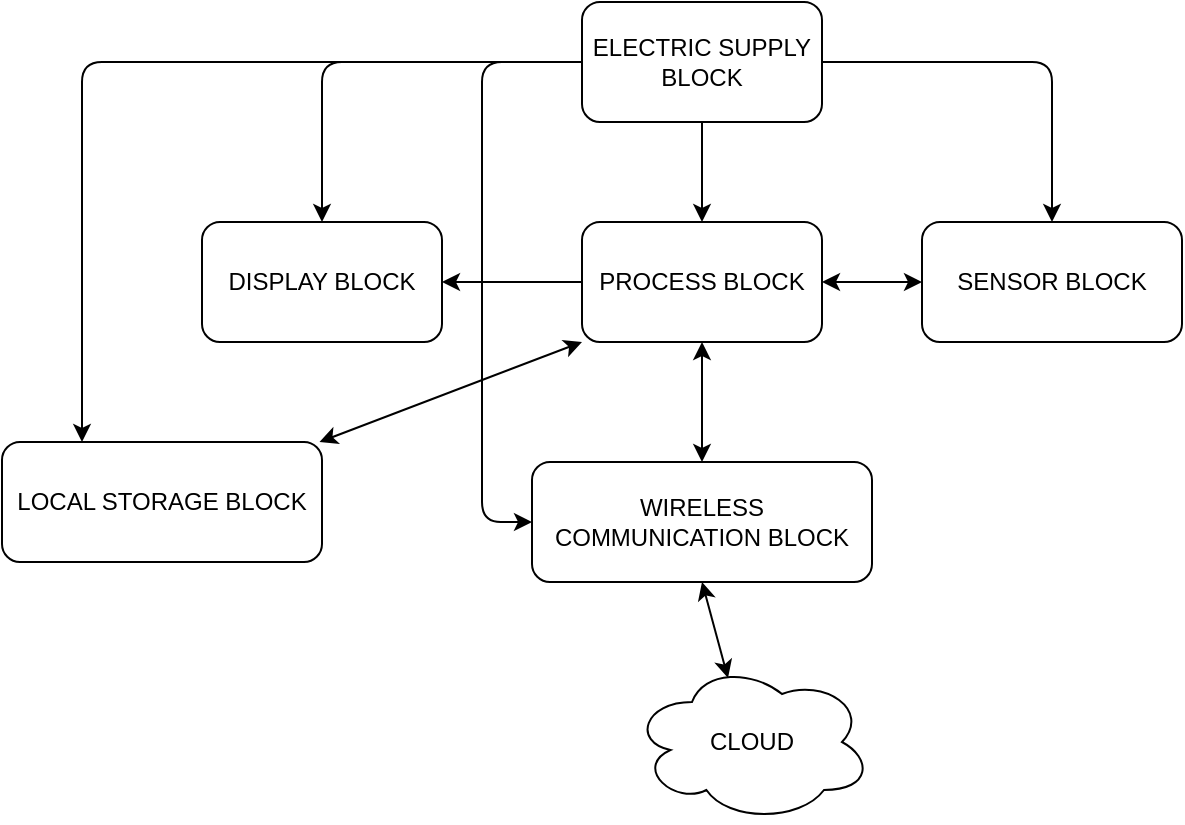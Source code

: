 <mxfile>
    <diagram id="bU9dGrWYhVGgzUHTFKjd" name="BLOCK_FUNCTION">
        <mxGraphModel dx="600" dy="1663" grid="1" gridSize="10" guides="1" tooltips="1" connect="1" arrows="1" fold="1" page="1" pageScale="1" pageWidth="850" pageHeight="1100" math="0" shadow="0">
            <root>
                <mxCell id="0"/>
                <mxCell id="1" parent="0"/>
                <mxCell id="2" style="edgeStyle=none;html=1;exitX=0;exitY=0.5;exitDx=0;exitDy=0;entryX=1;entryY=0.5;entryDx=0;entryDy=0;" parent="1" source="3" target="10" edge="1">
                    <mxGeometry relative="1" as="geometry"/>
                </mxCell>
                <mxCell id="3" value="PROCESS BLOCK" style="rounded=1;whiteSpace=wrap;html=1;" parent="1" vertex="1">
                    <mxGeometry x="350" y="60" width="120" height="60" as="geometry"/>
                </mxCell>
                <mxCell id="4" style="edgeStyle=none;html=1;exitX=0;exitY=0.5;exitDx=0;exitDy=0;entryX=0.5;entryY=0;entryDx=0;entryDy=0;" parent="1" source="8" target="10" edge="1">
                    <mxGeometry relative="1" as="geometry">
                        <Array as="points">
                            <mxPoint x="220" y="-20"/>
                        </Array>
                    </mxGeometry>
                </mxCell>
                <mxCell id="5" style="edgeStyle=none;html=1;exitX=1;exitY=0.5;exitDx=0;exitDy=0;entryX=0.5;entryY=0;entryDx=0;entryDy=0;" parent="1" source="8" target="9" edge="1">
                    <mxGeometry relative="1" as="geometry">
                        <Array as="points">
                            <mxPoint x="585" y="-20"/>
                        </Array>
                    </mxGeometry>
                </mxCell>
                <mxCell id="6" style="edgeStyle=none;html=1;exitX=0.5;exitY=1;exitDx=0;exitDy=0;entryX=0.5;entryY=0;entryDx=0;entryDy=0;" parent="1" source="8" target="3" edge="1">
                    <mxGeometry relative="1" as="geometry"/>
                </mxCell>
                <mxCell id="7" style="edgeStyle=none;html=1;exitX=0;exitY=0.5;exitDx=0;exitDy=0;entryX=0;entryY=0.5;entryDx=0;entryDy=0;" parent="1" source="8" target="11" edge="1">
                    <mxGeometry relative="1" as="geometry">
                        <Array as="points">
                            <mxPoint x="300" y="-20"/>
                            <mxPoint x="300" y="210"/>
                        </Array>
                    </mxGeometry>
                </mxCell>
                <mxCell id="vCTCHTFYe5WM6YbBV1-e-14" style="edgeStyle=none;html=1;exitX=0;exitY=0.5;exitDx=0;exitDy=0;entryX=0.25;entryY=0;entryDx=0;entryDy=0;" edge="1" parent="1" source="8" target="vCTCHTFYe5WM6YbBV1-e-13">
                    <mxGeometry relative="1" as="geometry">
                        <Array as="points">
                            <mxPoint x="100" y="-20"/>
                        </Array>
                    </mxGeometry>
                </mxCell>
                <mxCell id="8" value="ELECTRIC SUPPLY BLOCK" style="rounded=1;whiteSpace=wrap;html=1;" parent="1" vertex="1">
                    <mxGeometry x="350" y="-50" width="120" height="60" as="geometry"/>
                </mxCell>
                <mxCell id="9" value="SENSOR BLOCK" style="rounded=1;whiteSpace=wrap;html=1;" parent="1" vertex="1">
                    <mxGeometry x="520" y="60" width="130" height="60" as="geometry"/>
                </mxCell>
                <mxCell id="10" value="DISPLAY BLOCK" style="rounded=1;whiteSpace=wrap;html=1;" parent="1" vertex="1">
                    <mxGeometry x="160" y="60" width="120" height="60" as="geometry"/>
                </mxCell>
                <mxCell id="11" value="WIRELESS COMMUNICATION BLOCK" style="rounded=1;whiteSpace=wrap;html=1;" parent="1" vertex="1">
                    <mxGeometry x="325" y="180" width="170" height="60" as="geometry"/>
                </mxCell>
                <mxCell id="12" value="" style="endArrow=classic;startArrow=classic;html=1;entryX=0;entryY=0.5;entryDx=0;entryDy=0;exitX=1;exitY=0.5;exitDx=0;exitDy=0;" parent="1" source="3" target="9" edge="1">
                    <mxGeometry width="50" height="50" relative="1" as="geometry">
                        <mxPoint x="480" y="170" as="sourcePoint"/>
                        <mxPoint x="530" y="120" as="targetPoint"/>
                    </mxGeometry>
                </mxCell>
                <mxCell id="13" value="" style="endArrow=classic;startArrow=classic;html=1;entryX=0.5;entryY=1;entryDx=0;entryDy=0;exitX=0.5;exitY=0;exitDx=0;exitDy=0;" parent="1" source="11" target="3" edge="1">
                    <mxGeometry width="50" height="50" relative="1" as="geometry">
                        <mxPoint x="370" y="190" as="sourcePoint"/>
                        <mxPoint x="420" y="140" as="targetPoint"/>
                    </mxGeometry>
                </mxCell>
                <mxCell id="vCTCHTFYe5WM6YbBV1-e-13" value="LOCAL STORAGE BLOCK" style="rounded=1;whiteSpace=wrap;html=1;" vertex="1" parent="1">
                    <mxGeometry x="60" y="170" width="160" height="60" as="geometry"/>
                </mxCell>
                <mxCell id="vCTCHTFYe5WM6YbBV1-e-15" value="" style="endArrow=classic;startArrow=classic;html=1;entryX=0;entryY=1;entryDx=0;entryDy=0;" edge="1" parent="1" source="vCTCHTFYe5WM6YbBV1-e-13" target="3">
                    <mxGeometry width="50" height="50" relative="1" as="geometry">
                        <mxPoint x="220" y="170" as="sourcePoint"/>
                        <mxPoint x="280" y="130" as="targetPoint"/>
                    </mxGeometry>
                </mxCell>
                <mxCell id="vCTCHTFYe5WM6YbBV1-e-16" value="CLOUD" style="ellipse;shape=cloud;whiteSpace=wrap;html=1;" vertex="1" parent="1">
                    <mxGeometry x="375" y="280" width="120" height="80" as="geometry"/>
                </mxCell>
                <mxCell id="psuoSVYAKeRstUz7q5m7-13" value="" style="endArrow=classic;startArrow=classic;html=1;exitX=0.4;exitY=0.1;exitDx=0;exitDy=0;exitPerimeter=0;" edge="1" parent="1" source="vCTCHTFYe5WM6YbBV1-e-16">
                    <mxGeometry width="50" height="50" relative="1" as="geometry">
                        <mxPoint x="360" y="290" as="sourcePoint"/>
                        <mxPoint x="410" y="240" as="targetPoint"/>
                    </mxGeometry>
                </mxCell>
            </root>
        </mxGraphModel>
    </diagram>
    <diagram id="nc0U_Vr0vN1-WJhvf936" name="HARDWARE">
        <mxGraphModel dx="857" dy="1904" grid="1" gridSize="10" guides="1" tooltips="1" connect="1" arrows="1" fold="1" page="1" pageScale="1" pageWidth="850" pageHeight="1100" math="0" shadow="0">
            <root>
                <mxCell id="0"/>
                <mxCell id="1" parent="0"/>
                <mxCell id="6xSnFsgOFDRfoYxsYPNa-2" value="PROCESS BLOCK&lt;br&gt;&lt;i&gt;ESP32 DEV KIT&lt;/i&gt;" style="rounded=1;whiteSpace=wrap;html=1;" parent="1" vertex="1">
                    <mxGeometry x="350" y="60" width="120" height="60" as="geometry"/>
                </mxCell>
                <mxCell id="6xSnFsgOFDRfoYxsYPNa-3" style="edgeStyle=none;html=1;exitX=0;exitY=0.5;exitDx=0;exitDy=0;entryX=0.5;entryY=0;entryDx=0;entryDy=0;" parent="1" source="6xSnFsgOFDRfoYxsYPNa-7" target="6xSnFsgOFDRfoYxsYPNa-9" edge="1">
                    <mxGeometry relative="1" as="geometry">
                        <Array as="points">
                            <mxPoint x="205" y="-20"/>
                        </Array>
                    </mxGeometry>
                </mxCell>
                <mxCell id="6xSnFsgOFDRfoYxsYPNa-4" style="edgeStyle=none;html=1;exitX=1;exitY=0.5;exitDx=0;exitDy=0;entryX=0.5;entryY=0;entryDx=0;entryDy=0;" parent="1" source="6xSnFsgOFDRfoYxsYPNa-7" target="6xSnFsgOFDRfoYxsYPNa-8" edge="1">
                    <mxGeometry relative="1" as="geometry">
                        <Array as="points">
                            <mxPoint x="610" y="-20"/>
                        </Array>
                    </mxGeometry>
                </mxCell>
                <mxCell id="6xSnFsgOFDRfoYxsYPNa-5" style="edgeStyle=none;html=1;exitX=0.5;exitY=1;exitDx=0;exitDy=0;entryX=0.5;entryY=0;entryDx=0;entryDy=0;" parent="1" source="6xSnFsgOFDRfoYxsYPNa-7" target="6xSnFsgOFDRfoYxsYPNa-2" edge="1">
                    <mxGeometry relative="1" as="geometry"/>
                </mxCell>
                <mxCell id="6xSnFsgOFDRfoYxsYPNa-6" style="edgeStyle=none;html=1;exitX=0;exitY=0.5;exitDx=0;exitDy=0;entryX=0.118;entryY=0.017;entryDx=0;entryDy=0;entryPerimeter=0;" parent="1" source="6xSnFsgOFDRfoYxsYPNa-7" target="6xSnFsgOFDRfoYxsYPNa-10" edge="1">
                    <mxGeometry relative="1" as="geometry">
                        <Array as="points">
                            <mxPoint x="300" y="-20"/>
                            <mxPoint x="300" y="160"/>
                        </Array>
                    </mxGeometry>
                </mxCell>
                <mxCell id="4" style="edgeStyle=none;html=1;exitX=0;exitY=0.5;exitDx=0;exitDy=0;entryX=0.25;entryY=0;entryDx=0;entryDy=0;" edge="1" parent="1" source="6xSnFsgOFDRfoYxsYPNa-7" target="2">
                    <mxGeometry relative="1" as="geometry">
                        <Array as="points">
                            <mxPoint x="90" y="-20"/>
                        </Array>
                    </mxGeometry>
                </mxCell>
                <mxCell id="6xSnFsgOFDRfoYxsYPNa-7" value="ELECTRIC SUPPLY BLOCK" style="rounded=1;whiteSpace=wrap;html=1;" parent="1" vertex="1">
                    <mxGeometry x="330" y="-50" width="160" height="60" as="geometry"/>
                </mxCell>
                <mxCell id="6xSnFsgOFDRfoYxsYPNa-8" value="SENSOR BLOCK&lt;br&gt;&lt;div style=&quot;text-align: left;&quot;&gt;&lt;i&gt;SHT35&lt;/i&gt;&lt;/div&gt;&lt;div style=&quot;text-align: left;&quot;&gt;&lt;i&gt;PMS7003&lt;/i&gt;&lt;/div&gt;&lt;div style=&quot;text-align: left;&quot;&gt;&lt;i&gt;MQ7&lt;/i&gt;&lt;/div&gt;&lt;div style=&quot;text-align: left;&quot;&gt;&lt;i&gt;SOUND SENSOR MAX4466&lt;/i&gt;&lt;/div&gt;&lt;div style=&quot;text-align: left;&quot;&gt;&lt;span style=&quot;background-color: initial;&quot;&gt;&lt;i&gt;NEON8M&lt;/i&gt;&lt;/span&gt;&lt;/div&gt;" style="rounded=1;whiteSpace=wrap;html=1;" parent="1" vertex="1">
                    <mxGeometry x="520" y="30" width="180" height="120" as="geometry"/>
                </mxCell>
                <mxCell id="6xSnFsgOFDRfoYxsYPNa-9" value="DISPLAY BLOCK&lt;br&gt;&lt;i&gt;OLED TFT 2.4 ILI9341&lt;/i&gt;" style="rounded=1;whiteSpace=wrap;html=1;" parent="1" vertex="1">
                    <mxGeometry x="130" y="60" width="150" height="60" as="geometry"/>
                </mxCell>
                <mxCell id="6xSnFsgOFDRfoYxsYPNa-10" value="WIRELESS COMMUNICATION BLOCK&lt;br&gt;&lt;i&gt;SIM800L&lt;/i&gt;" style="rounded=1;whiteSpace=wrap;html=1;" parent="1" vertex="1">
                    <mxGeometry x="267.5" y="170" width="285" height="60" as="geometry"/>
                </mxCell>
                <mxCell id="6xSnFsgOFDRfoYxsYPNa-11" value="" style="endArrow=classic;startArrow=classic;html=1;entryX=0;entryY=0.5;entryDx=0;entryDy=0;exitX=1;exitY=0.5;exitDx=0;exitDy=0;" parent="1" source="6xSnFsgOFDRfoYxsYPNa-2" target="6xSnFsgOFDRfoYxsYPNa-8" edge="1">
                    <mxGeometry width="50" height="50" relative="1" as="geometry">
                        <mxPoint x="480" y="170" as="sourcePoint"/>
                        <mxPoint x="530" y="120" as="targetPoint"/>
                    </mxGeometry>
                </mxCell>
                <mxCell id="6xSnFsgOFDRfoYxsYPNa-12" value="" style="endArrow=classic;startArrow=classic;html=1;entryX=0.5;entryY=1;entryDx=0;entryDy=0;exitX=0.5;exitY=0;exitDx=0;exitDy=0;" parent="1" source="6xSnFsgOFDRfoYxsYPNa-10" target="6xSnFsgOFDRfoYxsYPNa-2" edge="1">
                    <mxGeometry width="50" height="50" relative="1" as="geometry">
                        <mxPoint x="370" y="190" as="sourcePoint"/>
                        <mxPoint x="420" y="140" as="targetPoint"/>
                    </mxGeometry>
                </mxCell>
                <mxCell id="6xSnFsgOFDRfoYxsYPNa-13" value="" style="endArrow=classic;startArrow=classic;html=1;entryX=0;entryY=0.5;entryDx=0;entryDy=0;exitX=1;exitY=0.5;exitDx=0;exitDy=0;" parent="1" source="6xSnFsgOFDRfoYxsYPNa-9" target="6xSnFsgOFDRfoYxsYPNa-2" edge="1">
                    <mxGeometry width="50" height="50" relative="1" as="geometry">
                        <mxPoint x="280" y="120" as="sourcePoint"/>
                        <mxPoint x="330" y="70" as="targetPoint"/>
                    </mxGeometry>
                </mxCell>
                <mxCell id="6xSnFsgOFDRfoYxsYPNa-14" value="THINGSBOARD" style="ellipse;shape=cloud;whiteSpace=wrap;html=1;" parent="1" vertex="1">
                    <mxGeometry x="315" y="270" width="190" height="80" as="geometry"/>
                </mxCell>
                <mxCell id="6xSnFsgOFDRfoYxsYPNa-15" value="" style="endArrow=classic;startArrow=classic;html=1;entryX=0.5;entryY=1;entryDx=0;entryDy=0;exitX=0.625;exitY=0.2;exitDx=0;exitDy=0;exitPerimeter=0;" parent="1" source="6xSnFsgOFDRfoYxsYPNa-14" target="6xSnFsgOFDRfoYxsYPNa-10" edge="1">
                    <mxGeometry width="50" height="50" relative="1" as="geometry">
                        <mxPoint x="290" y="100" as="sourcePoint"/>
                        <mxPoint x="360" y="100" as="targetPoint"/>
                        <Array as="points">
                            <mxPoint x="410" y="250"/>
                        </Array>
                    </mxGeometry>
                </mxCell>
                <mxCell id="2" value="LOCAL STORAGE BLOCK&lt;br&gt;&lt;i&gt;SD CARD READ/WRITE MODULE&lt;/i&gt;" style="rounded=1;whiteSpace=wrap;html=1;" vertex="1" parent="1">
                    <mxGeometry x="40" y="170" width="210" height="60" as="geometry"/>
                </mxCell>
                <mxCell id="5" value="" style="endArrow=classic;startArrow=classic;html=1;exitX=1;exitY=0;exitDx=0;exitDy=0;entryX=0;entryY=1;entryDx=0;entryDy=0;" edge="1" parent="1" source="2" target="6xSnFsgOFDRfoYxsYPNa-2">
                    <mxGeometry width="50" height="50" relative="1" as="geometry">
                        <mxPoint x="200" y="180" as="sourcePoint"/>
                        <mxPoint x="250" y="130" as="targetPoint"/>
                    </mxGeometry>
                </mxCell>
            </root>
        </mxGraphModel>
    </diagram>
    <diagram id="sde4LjyQxmn-DDUxCkHJ" name="ALGORITHM">
        <mxGraphModel dx="986" dy="351" grid="1" gridSize="10" guides="1" tooltips="1" connect="1" arrows="1" fold="1" page="1" pageScale="1" pageWidth="850" pageHeight="1100" math="0" shadow="0">
            <root>
                <mxCell id="0"/>
                <mxCell id="1" parent="0"/>
            </root>
        </mxGraphModel>
    </diagram>
</mxfile>
